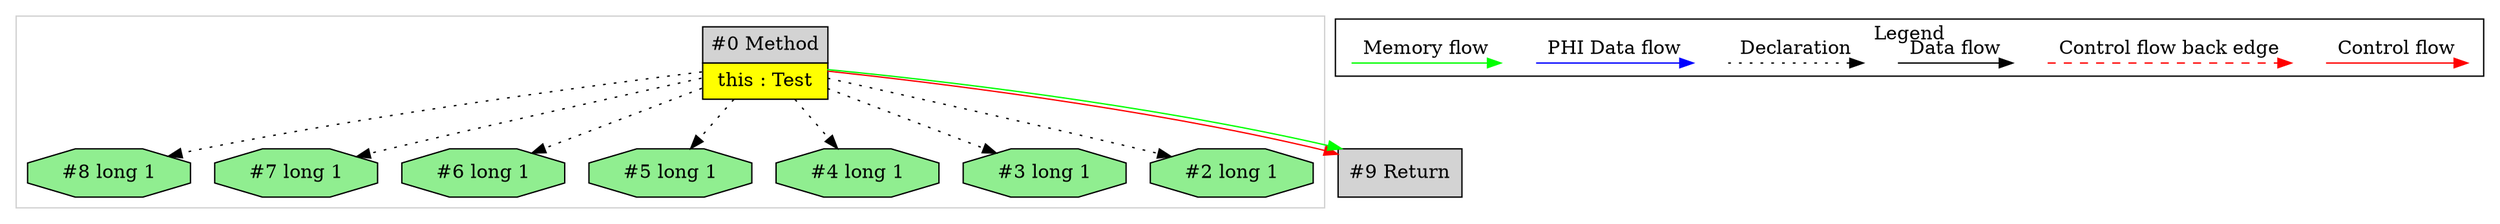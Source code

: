 digraph {
 ordering="in";
 node0[margin="0", label=<<table border="0" cellborder="1" cellspacing="0" cellpadding="5"><tr><td colspan="1">#0 Method</td></tr><tr><td port="prj1" bgcolor="yellow">this : Test</td></tr></table>>,shape=none, fillcolor=lightgrey, style=filled];
 node9[label="#9 Return",shape=box, fillcolor=lightgrey, style=filled];
 node0 -> node9[labeldistance=2, color=red, fontcolor=red];
 node0 -> node9[labeldistance=2, color=green, constraint=false];
 node8[label="#8 long 1",shape=octagon, fillcolor=lightgreen, style=filled];
 node0 -> node8[style=dotted];
 node7[label="#7 long 1",shape=octagon, fillcolor=lightgreen, style=filled];
 node0 -> node7[style=dotted];
 node6[label="#6 long 1",shape=octagon, fillcolor=lightgreen, style=filled];
 node0 -> node6[style=dotted];
 node5[label="#5 long 1",shape=octagon, fillcolor=lightgreen, style=filled];
 node0 -> node5[style=dotted];
 node4[label="#4 long 1",shape=octagon, fillcolor=lightgreen, style=filled];
 node0 -> node4[style=dotted];
 node3[label="#3 long 1",shape=octagon, fillcolor=lightgreen, style=filled];
 node0 -> node3[style=dotted];
 node2[label="#2 long 1",shape=octagon, fillcolor=lightgreen, style=filled];
 node0 -> node2[style=dotted];
 subgraph cluster_0 {
  color=lightgray;
  node0;
  node2;
  node3;
  node4;
  node5;
  node6;
  node7;
  node8;
 }
 subgraph cluster_000 {
  label = "Legend";
  node [shape=point]
  {
   rank=same;
   c0 [style = invis];
   c1 [style = invis];
   c2 [style = invis];
   c3 [style = invis];
   d0 [style = invis];
   d1 [style = invis];
   d2 [style = invis];
   d3 [style = invis];
   d4 [style = invis];
   d5 [style = invis];
   d6 [style = invis];
   d7 [style = invis];
  }
  c0 -> c1 [label="Control flow", style=solid, color=red]
  c2 -> c3 [label="Control flow back edge", style=dashed, color=red]
  d0 -> d1 [label="Data flow"]
  d2 -> d3 [label="Declaration", style=dotted]
  d4 -> d5 [label="PHI Data flow", color=blue]
  d6 -> d7 [label="Memory flow", color=green]
 }

}
